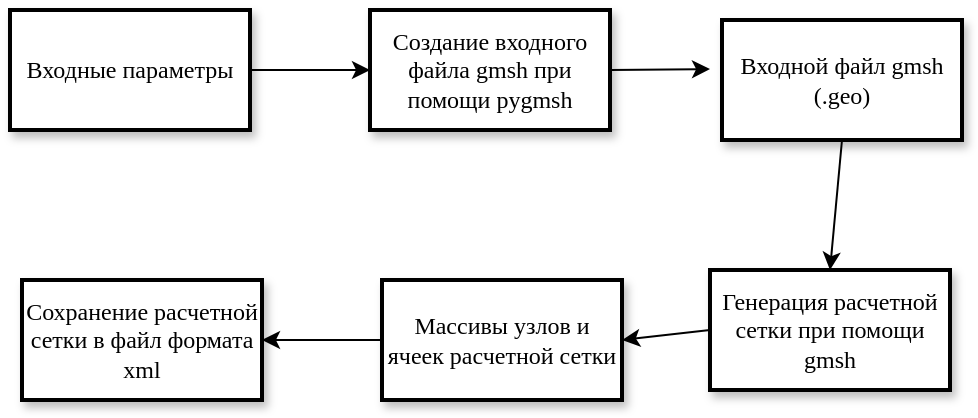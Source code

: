 <mxfile version="11.2.8" type="device" pages="1"><diagram name="Page-1" id="10a91c8b-09ff-31b1-d368-03940ed4cc9e"><mxGraphModel dx="563" dy="297" grid="1" gridSize="10" guides="1" tooltips="1" connect="1" arrows="1" fold="1" page="1" pageScale="1" pageWidth="1100" pageHeight="850" background="#ffffff" math="0" shadow="0"><root><mxCell id="0"/><mxCell id="1" parent="0"/><mxCell id="62893188c0fa7362-20" value="Входные параметры" style="whiteSpace=wrap;html=1;rounded=0;shadow=1;labelBackgroundColor=none;strokeColor=#000000;strokeWidth=2;fillColor=#ffffff;fontFamily=Verdana;fontSize=12;fontColor=#000000;align=center;" parent="1" vertex="1"><mxGeometry x="170" y="220" width="120" height="60" as="geometry"/></mxCell><mxCell id="62893188c0fa7362-21" value="Создание входного файла gmsh при помощи pygmsh" style="whiteSpace=wrap;html=1;rounded=0;shadow=1;labelBackgroundColor=none;strokeColor=#000000;strokeWidth=2;fillColor=#ffffff;fontFamily=Verdana;fontSize=12;fontColor=#000000;align=center;" parent="1" vertex="1"><mxGeometry x="350" y="220" width="120" height="60" as="geometry"/></mxCell><mxCell id="62893188c0fa7362-22" value="Входной файл gmsh (.geo)" style="whiteSpace=wrap;html=1;rounded=0;shadow=1;labelBackgroundColor=none;strokeColor=#000000;strokeWidth=2;fillColor=#ffffff;fontFamily=Verdana;fontSize=12;fontColor=#000000;align=center;" parent="1" vertex="1"><mxGeometry x="526" y="225" width="120" height="60" as="geometry"/></mxCell><mxCell id="62893188c0fa7362-23" value="Генерация расчетной сетки при помощи gmsh" style="whiteSpace=wrap;html=1;rounded=0;shadow=1;labelBackgroundColor=none;strokeColor=#000000;strokeWidth=2;fillColor=#ffffff;fontFamily=Verdana;fontSize=12;fontColor=#000000;align=center;" parent="1" vertex="1"><mxGeometry x="520" y="350" width="120" height="60" as="geometry"/></mxCell><mxCell id="5qZXZ-OXPfhz5drKE4Ln-2" value="Массивы узлов и ячеек расчетной сетки" style="whiteSpace=wrap;html=1;rounded=0;shadow=1;labelBackgroundColor=none;strokeColor=#000000;strokeWidth=2;fillColor=#ffffff;fontFamily=Verdana;fontSize=12;fontColor=#000000;align=center;" vertex="1" parent="1"><mxGeometry x="356" y="355" width="120" height="60" as="geometry"/></mxCell><mxCell id="5qZXZ-OXPfhz5drKE4Ln-3" value="" style="endArrow=classic;html=1;exitX=1;exitY=0.5;exitDx=0;exitDy=0;entryX=0;entryY=0.5;entryDx=0;entryDy=0;" edge="1" parent="1" source="62893188c0fa7362-20" target="62893188c0fa7362-21"><mxGeometry width="50" height="50" relative="1" as="geometry"><mxPoint x="300" y="290" as="sourcePoint"/><mxPoint x="350" y="240" as="targetPoint"/></mxGeometry></mxCell><mxCell id="5qZXZ-OXPfhz5drKE4Ln-4" value="" style="endArrow=classic;html=1;entryX=0;entryY=0.5;entryDx=0;entryDy=0;" edge="1" parent="1"><mxGeometry width="50" height="50" relative="1" as="geometry"><mxPoint x="470" y="250" as="sourcePoint"/><mxPoint x="520" y="249.5" as="targetPoint"/></mxGeometry></mxCell><mxCell id="5qZXZ-OXPfhz5drKE4Ln-5" value="" style="endArrow=classic;html=1;entryX=0.5;entryY=0;entryDx=0;entryDy=0;exitX=0.5;exitY=1;exitDx=0;exitDy=0;" edge="1" parent="1" source="62893188c0fa7362-22" target="62893188c0fa7362-23"><mxGeometry width="50" height="50" relative="1" as="geometry"><mxPoint x="570" y="320.5" as="sourcePoint"/><mxPoint x="620" y="320" as="targetPoint"/></mxGeometry></mxCell><mxCell id="5qZXZ-OXPfhz5drKE4Ln-6" value="" style="endArrow=classic;html=1;entryX=1;entryY=0.5;entryDx=0;entryDy=0;exitX=0;exitY=0.5;exitDx=0;exitDy=0;" edge="1" parent="1" source="62893188c0fa7362-23" target="5qZXZ-OXPfhz5drKE4Ln-2"><mxGeometry width="50" height="50" relative="1" as="geometry"><mxPoint x="590" y="290" as="sourcePoint"/><mxPoint x="590" y="360" as="targetPoint"/></mxGeometry></mxCell><mxCell id="5qZXZ-OXPfhz5drKE4Ln-7" value="Сохранение расчетной сетки в файл формата xml" style="whiteSpace=wrap;html=1;rounded=0;shadow=1;labelBackgroundColor=none;strokeColor=#000000;strokeWidth=2;fillColor=#ffffff;fontFamily=Verdana;fontSize=12;fontColor=#000000;align=center;" vertex="1" parent="1"><mxGeometry x="176" y="355" width="120" height="60" as="geometry"/></mxCell><mxCell id="5qZXZ-OXPfhz5drKE4Ln-8" value="" style="endArrow=classic;html=1;entryX=1;entryY=0.5;entryDx=0;entryDy=0;exitX=0;exitY=0.5;exitDx=0;exitDy=0;" edge="1" parent="1" source="5qZXZ-OXPfhz5drKE4Ln-2" target="5qZXZ-OXPfhz5drKE4Ln-7"><mxGeometry width="50" height="50" relative="1" as="geometry"><mxPoint x="346" y="390" as="sourcePoint"/><mxPoint x="296" y="390" as="targetPoint"/></mxGeometry></mxCell></root></mxGraphModel></diagram></mxfile>